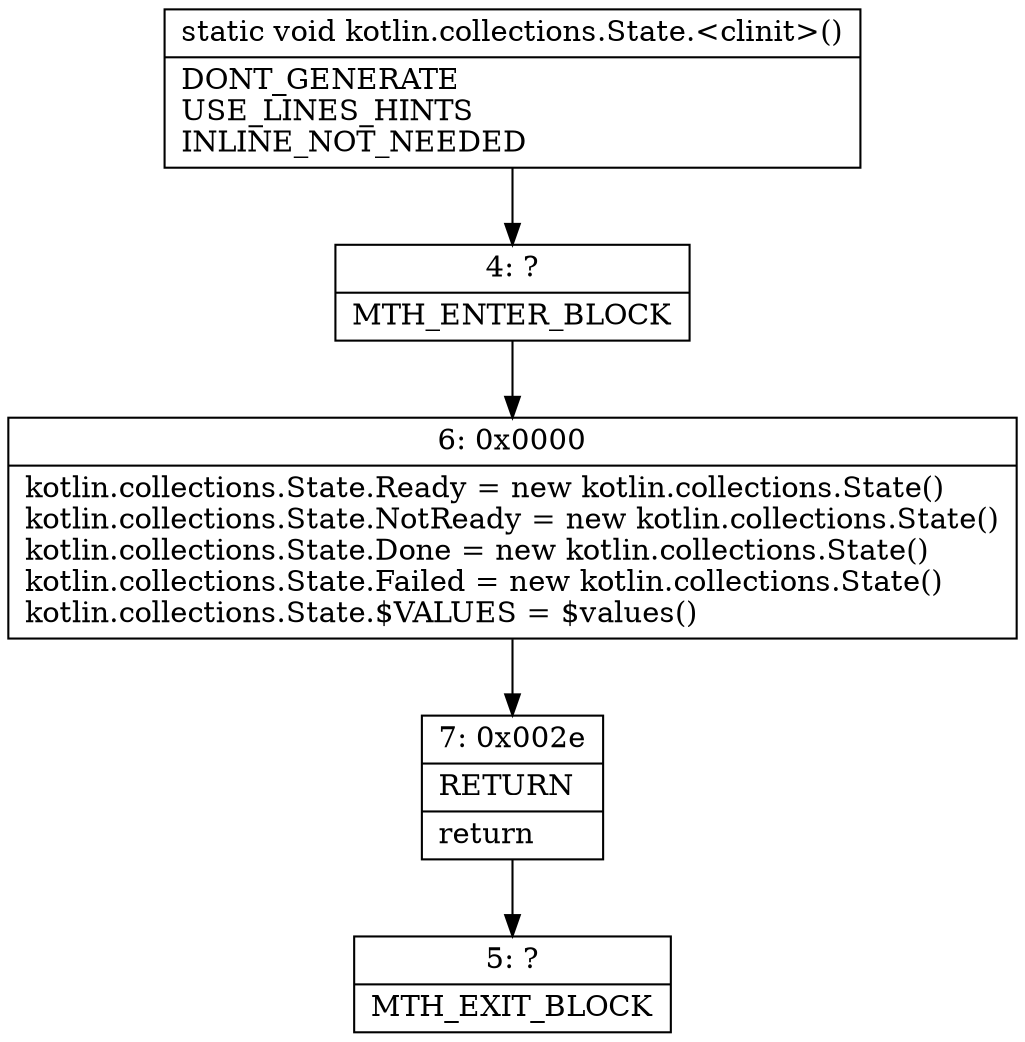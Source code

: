 digraph "CFG forkotlin.collections.State.\<clinit\>()V" {
Node_4 [shape=record,label="{4\:\ ?|MTH_ENTER_BLOCK\l}"];
Node_6 [shape=record,label="{6\:\ 0x0000|kotlin.collections.State.Ready = new kotlin.collections.State()\lkotlin.collections.State.NotReady = new kotlin.collections.State()\lkotlin.collections.State.Done = new kotlin.collections.State()\lkotlin.collections.State.Failed = new kotlin.collections.State()\lkotlin.collections.State.$VALUES = $values()\l}"];
Node_7 [shape=record,label="{7\:\ 0x002e|RETURN\l|return\l}"];
Node_5 [shape=record,label="{5\:\ ?|MTH_EXIT_BLOCK\l}"];
MethodNode[shape=record,label="{static void kotlin.collections.State.\<clinit\>()  | DONT_GENERATE\lUSE_LINES_HINTS\lINLINE_NOT_NEEDED\l}"];
MethodNode -> Node_4;Node_4 -> Node_6;
Node_6 -> Node_7;
Node_7 -> Node_5;
}

